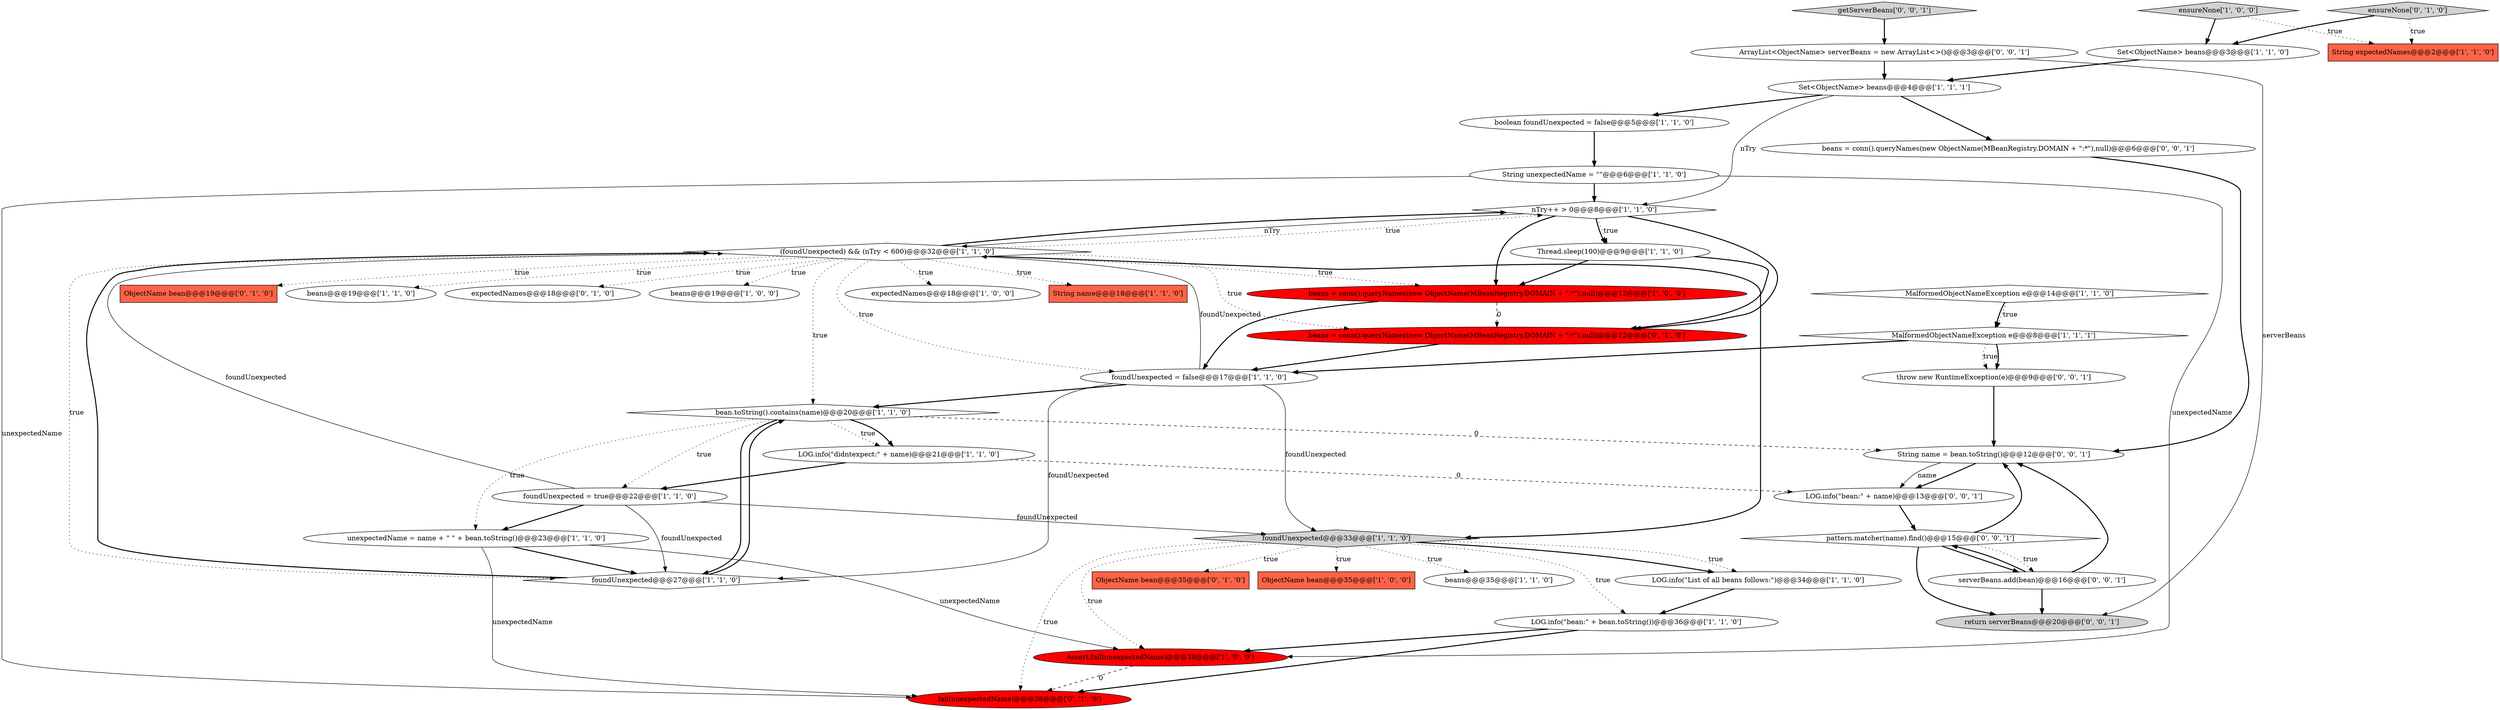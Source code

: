 digraph {
26 [style = filled, label = "ensureNone['1', '0', '0']", fillcolor = lightgray, shape = diamond image = "AAA0AAABBB1BBB"];
38 [style = filled, label = "return serverBeans@@@20@@@['0', '0', '1']", fillcolor = lightgray, shape = ellipse image = "AAA0AAABBB3BBB"];
31 [style = filled, label = "ensureNone['0', '1', '0']", fillcolor = lightgray, shape = diamond image = "AAA0AAABBB2BBB"];
1 [style = filled, label = "LOG.info(\"bean:\" + bean.toString())@@@36@@@['1', '1', '0']", fillcolor = white, shape = ellipse image = "AAA0AAABBB1BBB"];
6 [style = filled, label = "LOG.info(\"List of all beans follows:\")@@@34@@@['1', '1', '0']", fillcolor = white, shape = ellipse image = "AAA0AAABBB1BBB"];
41 [style = filled, label = "beans = conn().queryNames(new ObjectName(MBeanRegistry.DOMAIN + \":*\"),null)@@@6@@@['0', '0', '1']", fillcolor = white, shape = ellipse image = "AAA0AAABBB3BBB"];
36 [style = filled, label = "String name = bean.toString()@@@12@@@['0', '0', '1']", fillcolor = white, shape = ellipse image = "AAA0AAABBB3BBB"];
40 [style = filled, label = "getServerBeans['0', '0', '1']", fillcolor = lightgray, shape = diamond image = "AAA0AAABBB3BBB"];
30 [style = filled, label = "ObjectName bean@@@19@@@['0', '1', '0']", fillcolor = tomato, shape = box image = "AAA0AAABBB2BBB"];
27 [style = filled, label = "foundUnexpected = true@@@22@@@['1', '1', '0']", fillcolor = white, shape = ellipse image = "AAA0AAABBB1BBB"];
16 [style = filled, label = "Set<ObjectName> beans@@@3@@@['1', '1', '0']", fillcolor = white, shape = ellipse image = "AAA0AAABBB1BBB"];
37 [style = filled, label = "throw new RuntimeException(e)@@@9@@@['0', '0', '1']", fillcolor = white, shape = ellipse image = "AAA0AAABBB3BBB"];
8 [style = filled, label = "Set<ObjectName> beans@@@4@@@['1', '1', '1']", fillcolor = white, shape = ellipse image = "AAA0AAABBB1BBB"];
2 [style = filled, label = "MalformedObjectNameException e@@@8@@@['1', '1', '1']", fillcolor = white, shape = diamond image = "AAA0AAABBB1BBB"];
15 [style = filled, label = "(foundUnexpected) && (nTry < 600)@@@32@@@['1', '1', '0']", fillcolor = white, shape = diamond image = "AAA0AAABBB1BBB"];
42 [style = filled, label = "LOG.info(\"bean:\" + name)@@@13@@@['0', '0', '1']", fillcolor = white, shape = ellipse image = "AAA0AAABBB3BBB"];
14 [style = filled, label = "Thread.sleep(100)@@@9@@@['1', '1', '0']", fillcolor = white, shape = ellipse image = "AAA0AAABBB1BBB"];
39 [style = filled, label = "pattern.matcher(name).find()@@@15@@@['0', '0', '1']", fillcolor = white, shape = diamond image = "AAA0AAABBB3BBB"];
23 [style = filled, label = "Assert.fail(unexpectedName)@@@38@@@['1', '0', '0']", fillcolor = red, shape = ellipse image = "AAA1AAABBB1BBB"];
22 [style = filled, label = "beans@@@19@@@['1', '1', '0']", fillcolor = white, shape = ellipse image = "AAA0AAABBB1BBB"];
28 [style = filled, label = "ObjectName bean@@@35@@@['0', '1', '0']", fillcolor = tomato, shape = box image = "AAA0AAABBB2BBB"];
33 [style = filled, label = "fail(unexpectedName)@@@38@@@['0', '1', '0']", fillcolor = red, shape = ellipse image = "AAA1AAABBB2BBB"];
18 [style = filled, label = "foundUnexpected@@@33@@@['1', '1', '0']", fillcolor = lightgray, shape = diamond image = "AAA0AAABBB1BBB"];
29 [style = filled, label = "expectedNames@@@18@@@['0', '1', '0']", fillcolor = white, shape = ellipse image = "AAA0AAABBB2BBB"];
3 [style = filled, label = "ObjectName bean@@@35@@@['1', '0', '0']", fillcolor = tomato, shape = box image = "AAA0AAABBB1BBB"];
10 [style = filled, label = "boolean foundUnexpected = false@@@5@@@['1', '1', '0']", fillcolor = white, shape = ellipse image = "AAA0AAABBB1BBB"];
5 [style = filled, label = "beans@@@19@@@['1', '0', '0']", fillcolor = white, shape = ellipse image = "AAA0AAABBB1BBB"];
13 [style = filled, label = "beans@@@35@@@['1', '1', '0']", fillcolor = white, shape = ellipse image = "AAA0AAABBB1BBB"];
11 [style = filled, label = "MalformedObjectNameException e@@@14@@@['1', '1', '0']", fillcolor = white, shape = diamond image = "AAA0AAABBB1BBB"];
32 [style = filled, label = "beans = conn().queryNames(new ObjectName(MBeanRegistry.DOMAIN + \":*\"),null)@@@12@@@['0', '1', '0']", fillcolor = red, shape = ellipse image = "AAA1AAABBB2BBB"];
0 [style = filled, label = "expectedNames@@@18@@@['1', '0', '0']", fillcolor = white, shape = ellipse image = "AAA0AAABBB1BBB"];
34 [style = filled, label = "ArrayList<ObjectName> serverBeans = new ArrayList<>()@@@3@@@['0', '0', '1']", fillcolor = white, shape = ellipse image = "AAA0AAABBB3BBB"];
19 [style = filled, label = "String unexpectedName = \"\"@@@6@@@['1', '1', '0']", fillcolor = white, shape = ellipse image = "AAA0AAABBB1BBB"];
24 [style = filled, label = "String expectedNames@@@2@@@['1', '1', '0']", fillcolor = tomato, shape = box image = "AAA0AAABBB1BBB"];
12 [style = filled, label = "unexpectedName = name + \" \" + bean.toString()@@@23@@@['1', '1', '0']", fillcolor = white, shape = ellipse image = "AAA0AAABBB1BBB"];
17 [style = filled, label = "LOG.info(\"didntexpect:\" + name)@@@21@@@['1', '1', '0']", fillcolor = white, shape = ellipse image = "AAA0AAABBB1BBB"];
25 [style = filled, label = "foundUnexpected@@@27@@@['1', '1', '0']", fillcolor = white, shape = diamond image = "AAA0AAABBB1BBB"];
21 [style = filled, label = "bean.toString().contains(name)@@@20@@@['1', '1', '0']", fillcolor = white, shape = diamond image = "AAA0AAABBB1BBB"];
35 [style = filled, label = "serverBeans.add(bean)@@@16@@@['0', '0', '1']", fillcolor = white, shape = ellipse image = "AAA0AAABBB3BBB"];
4 [style = filled, label = "foundUnexpected = false@@@17@@@['1', '1', '0']", fillcolor = white, shape = ellipse image = "AAA0AAABBB1BBB"];
20 [style = filled, label = "String name@@@18@@@['1', '1', '0']", fillcolor = tomato, shape = box image = "AAA0AAABBB1BBB"];
9 [style = filled, label = "beans = conn().queryNames(new ObjectName(MBeanRegistry.DOMAIN + \":*\"),null)@@@12@@@['1', '0', '0']", fillcolor = red, shape = ellipse image = "AAA1AAABBB1BBB"];
7 [style = filled, label = "nTry++ > 0@@@8@@@['1', '1', '0']", fillcolor = white, shape = diamond image = "AAA0AAABBB1BBB"];
21->12 [style = dotted, label="true"];
8->10 [style = bold, label=""];
7->32 [style = bold, label=""];
10->19 [style = bold, label=""];
21->27 [style = dotted, label="true"];
15->20 [style = dotted, label="true"];
2->37 [style = dotted, label="true"];
15->21 [style = dotted, label="true"];
8->7 [style = solid, label="nTry"];
15->7 [style = dotted, label="true"];
4->25 [style = solid, label="foundUnexpected"];
1->23 [style = bold, label=""];
15->9 [style = dotted, label="true"];
7->14 [style = bold, label=""];
15->30 [style = dotted, label="true"];
7->9 [style = bold, label=""];
1->33 [style = bold, label=""];
11->2 [style = dotted, label="true"];
34->38 [style = solid, label="serverBeans"];
15->29 [style = dotted, label="true"];
26->24 [style = dotted, label="true"];
18->3 [style = dotted, label="true"];
39->38 [style = bold, label=""];
25->15 [style = bold, label=""];
14->9 [style = bold, label=""];
32->4 [style = bold, label=""];
35->38 [style = bold, label=""];
17->27 [style = bold, label=""];
25->21 [style = bold, label=""];
18->13 [style = dotted, label="true"];
18->23 [style = dotted, label="true"];
39->35 [style = dotted, label="true"];
37->36 [style = bold, label=""];
27->12 [style = bold, label=""];
4->21 [style = bold, label=""];
21->17 [style = dotted, label="true"];
40->34 [style = bold, label=""];
21->25 [style = bold, label=""];
34->8 [style = bold, label=""];
2->4 [style = bold, label=""];
21->36 [style = dashed, label="0"];
18->6 [style = dotted, label="true"];
26->16 [style = bold, label=""];
39->35 [style = bold, label=""];
19->33 [style = solid, label="unexpectedName"];
36->42 [style = bold, label=""];
27->18 [style = solid, label="foundUnexpected"];
15->5 [style = dotted, label="true"];
8->41 [style = bold, label=""];
12->33 [style = solid, label="unexpectedName"];
16->8 [style = bold, label=""];
18->33 [style = dotted, label="true"];
18->1 [style = dotted, label="true"];
42->39 [style = bold, label=""];
35->39 [style = bold, label=""];
17->42 [style = dashed, label="0"];
15->0 [style = dotted, label="true"];
23->33 [style = dashed, label="0"];
9->32 [style = dashed, label="0"];
15->32 [style = dotted, label="true"];
6->1 [style = bold, label=""];
41->36 [style = bold, label=""];
18->6 [style = bold, label=""];
15->25 [style = dotted, label="true"];
14->32 [style = bold, label=""];
19->23 [style = solid, label="unexpectedName"];
12->23 [style = solid, label="unexpectedName"];
7->15 [style = solid, label="nTry"];
15->7 [style = bold, label=""];
31->16 [style = bold, label=""];
9->4 [style = bold, label=""];
15->22 [style = dotted, label="true"];
15->18 [style = bold, label=""];
27->25 [style = solid, label="foundUnexpected"];
11->2 [style = bold, label=""];
4->18 [style = solid, label="foundUnexpected"];
15->4 [style = dotted, label="true"];
4->15 [style = solid, label="foundUnexpected"];
27->15 [style = solid, label="foundUnexpected"];
12->25 [style = bold, label=""];
18->28 [style = dotted, label="true"];
31->24 [style = dotted, label="true"];
35->36 [style = bold, label=""];
2->37 [style = bold, label=""];
39->36 [style = bold, label=""];
19->7 [style = bold, label=""];
21->17 [style = bold, label=""];
36->42 [style = solid, label="name"];
7->14 [style = dotted, label="true"];
}
